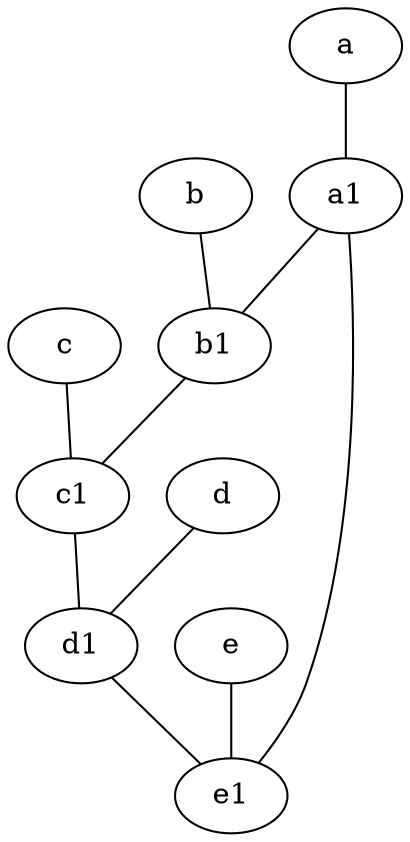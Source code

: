 graph {
	node [labelfontsize=50]
	a1 [labelfontsize=50 pos="8,3!"]
	c1 [labelfontsize=50 pos="4.5,3!"]
	c [labelfontsize=50 pos="4.5,2!"]
	e1 [labelfontsize=50 pos="7,7!"]
	b1 [labelfontsize=50 pos="9,4!"]
	d [labelfontsize=50 pos="2,5!"]
	d1 [labelfontsize=50 pos="3,5!"]
	e [labelfontsize=50 pos="7,9!"]
	b [labelfontsize=50 pos="10,4!"]
	a [labelfontsize=50 pos="8,2!"]
	e -- e1
	a1 -- e1
	a1 -- b1
	d1 -- e1
	b1 -- c1
	c1 -- d1
	b -- b1
	d -- d1
	a -- a1
	c -- c1
}
